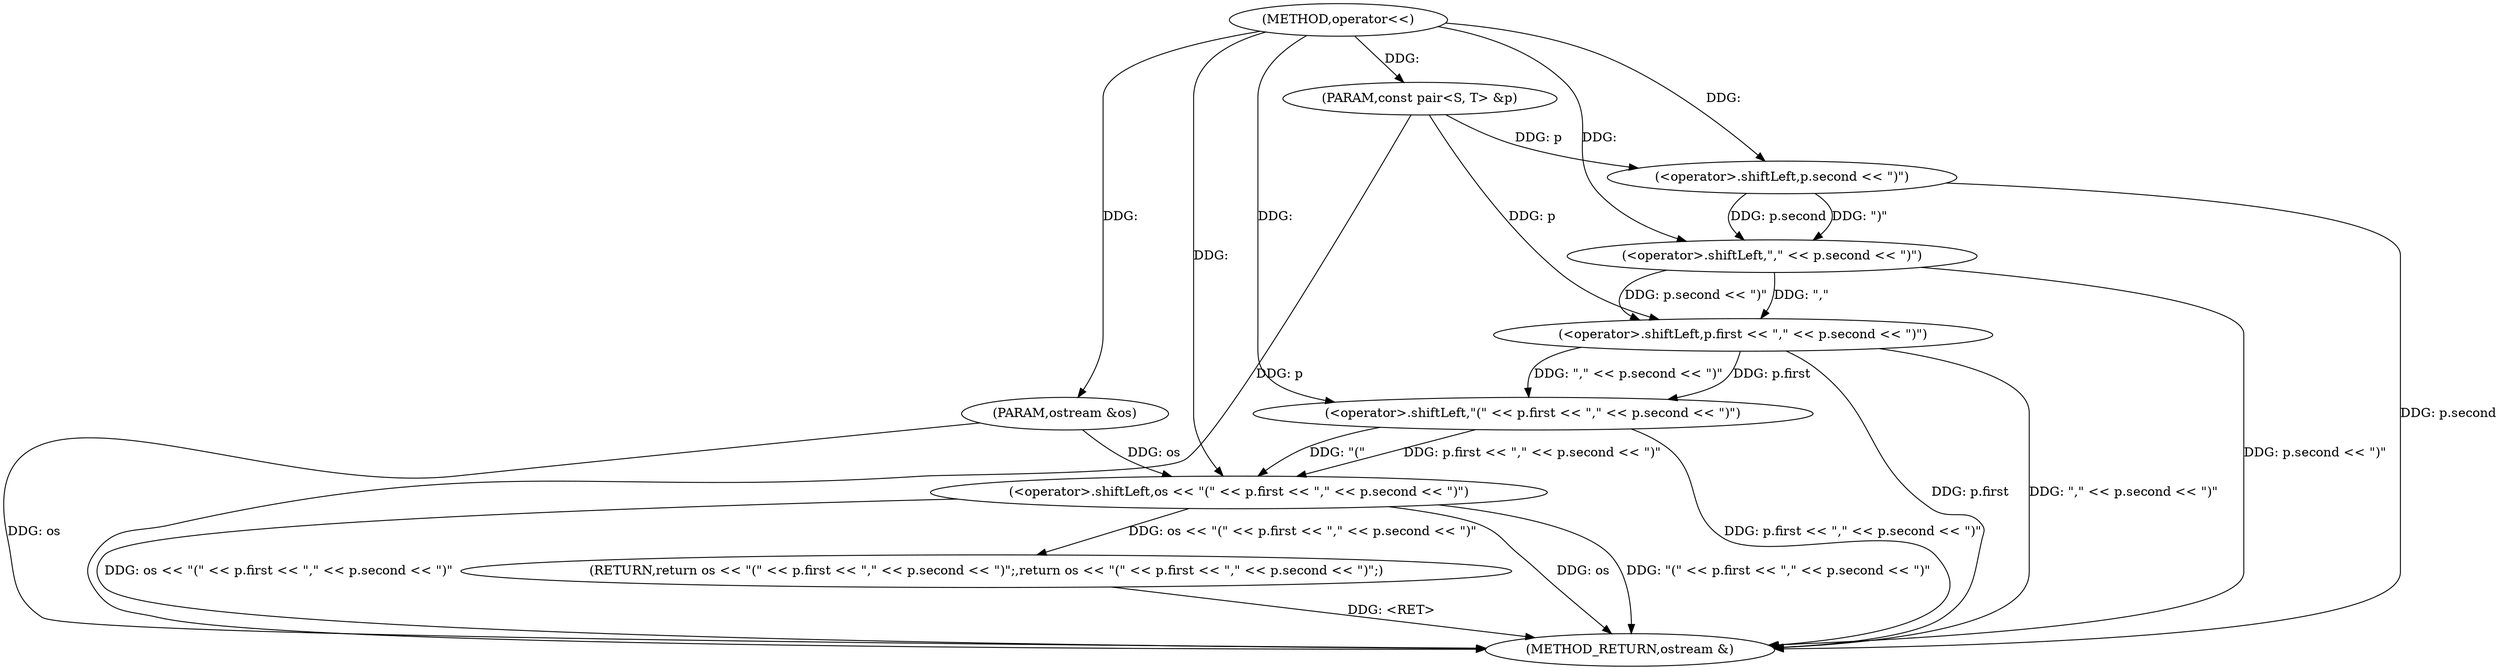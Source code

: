 digraph "operator<<" {  
"1000119" [label = "(METHOD,operator<<)" ]
"1000139" [label = "(METHOD_RETURN,ostream &)" ]
"1000120" [label = "(PARAM,ostream &os)" ]
"1000121" [label = "(PARAM,const pair<S, T> &p)" ]
"1000123" [label = "(RETURN,return os << \"(\" << p.first << \",\" << p.second << \")\";,return os << \"(\" << p.first << \",\" << p.second << \")\";)" ]
"1000124" [label = "(<operator>.shiftLeft,os << \"(\" << p.first << \",\" << p.second << \")\")" ]
"1000126" [label = "(<operator>.shiftLeft,\"(\" << p.first << \",\" << p.second << \")\")" ]
"1000128" [label = "(<operator>.shiftLeft,p.first << \",\" << p.second << \")\")" ]
"1000132" [label = "(<operator>.shiftLeft,\",\" << p.second << \")\")" ]
"1000134" [label = "(<operator>.shiftLeft,p.second << \")\")" ]
  "1000120" -> "1000139"  [ label = "DDG: os"] 
  "1000121" -> "1000139"  [ label = "DDG: p"] 
  "1000124" -> "1000139"  [ label = "DDG: os"] 
  "1000128" -> "1000139"  [ label = "DDG: p.first"] 
  "1000134" -> "1000139"  [ label = "DDG: p.second"] 
  "1000132" -> "1000139"  [ label = "DDG: p.second << \")\""] 
  "1000128" -> "1000139"  [ label = "DDG: \",\" << p.second << \")\""] 
  "1000126" -> "1000139"  [ label = "DDG: p.first << \",\" << p.second << \")\""] 
  "1000124" -> "1000139"  [ label = "DDG: \"(\" << p.first << \",\" << p.second << \")\""] 
  "1000124" -> "1000139"  [ label = "DDG: os << \"(\" << p.first << \",\" << p.second << \")\""] 
  "1000123" -> "1000139"  [ label = "DDG: <RET>"] 
  "1000119" -> "1000120"  [ label = "DDG: "] 
  "1000119" -> "1000121"  [ label = "DDG: "] 
  "1000124" -> "1000123"  [ label = "DDG: os << \"(\" << p.first << \",\" << p.second << \")\""] 
  "1000120" -> "1000124"  [ label = "DDG: os"] 
  "1000119" -> "1000124"  [ label = "DDG: "] 
  "1000126" -> "1000124"  [ label = "DDG: p.first << \",\" << p.second << \")\""] 
  "1000126" -> "1000124"  [ label = "DDG: \"(\""] 
  "1000119" -> "1000126"  [ label = "DDG: "] 
  "1000128" -> "1000126"  [ label = "DDG: \",\" << p.second << \")\""] 
  "1000128" -> "1000126"  [ label = "DDG: p.first"] 
  "1000121" -> "1000128"  [ label = "DDG: p"] 
  "1000132" -> "1000128"  [ label = "DDG: \",\""] 
  "1000132" -> "1000128"  [ label = "DDG: p.second << \")\""] 
  "1000119" -> "1000132"  [ label = "DDG: "] 
  "1000134" -> "1000132"  [ label = "DDG: \")\""] 
  "1000134" -> "1000132"  [ label = "DDG: p.second"] 
  "1000121" -> "1000134"  [ label = "DDG: p"] 
  "1000119" -> "1000134"  [ label = "DDG: "] 
}
